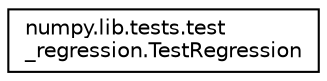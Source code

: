 digraph "Graphical Class Hierarchy"
{
 // LATEX_PDF_SIZE
  edge [fontname="Helvetica",fontsize="10",labelfontname="Helvetica",labelfontsize="10"];
  node [fontname="Helvetica",fontsize="10",shape=record];
  rankdir="LR";
  Node0 [label="numpy.lib.tests.test\l_regression.TestRegression",height=0.2,width=0.4,color="black", fillcolor="white", style="filled",URL="$classnumpy_1_1lib_1_1tests_1_1test__regression_1_1TestRegression.html",tooltip=" "];
}
